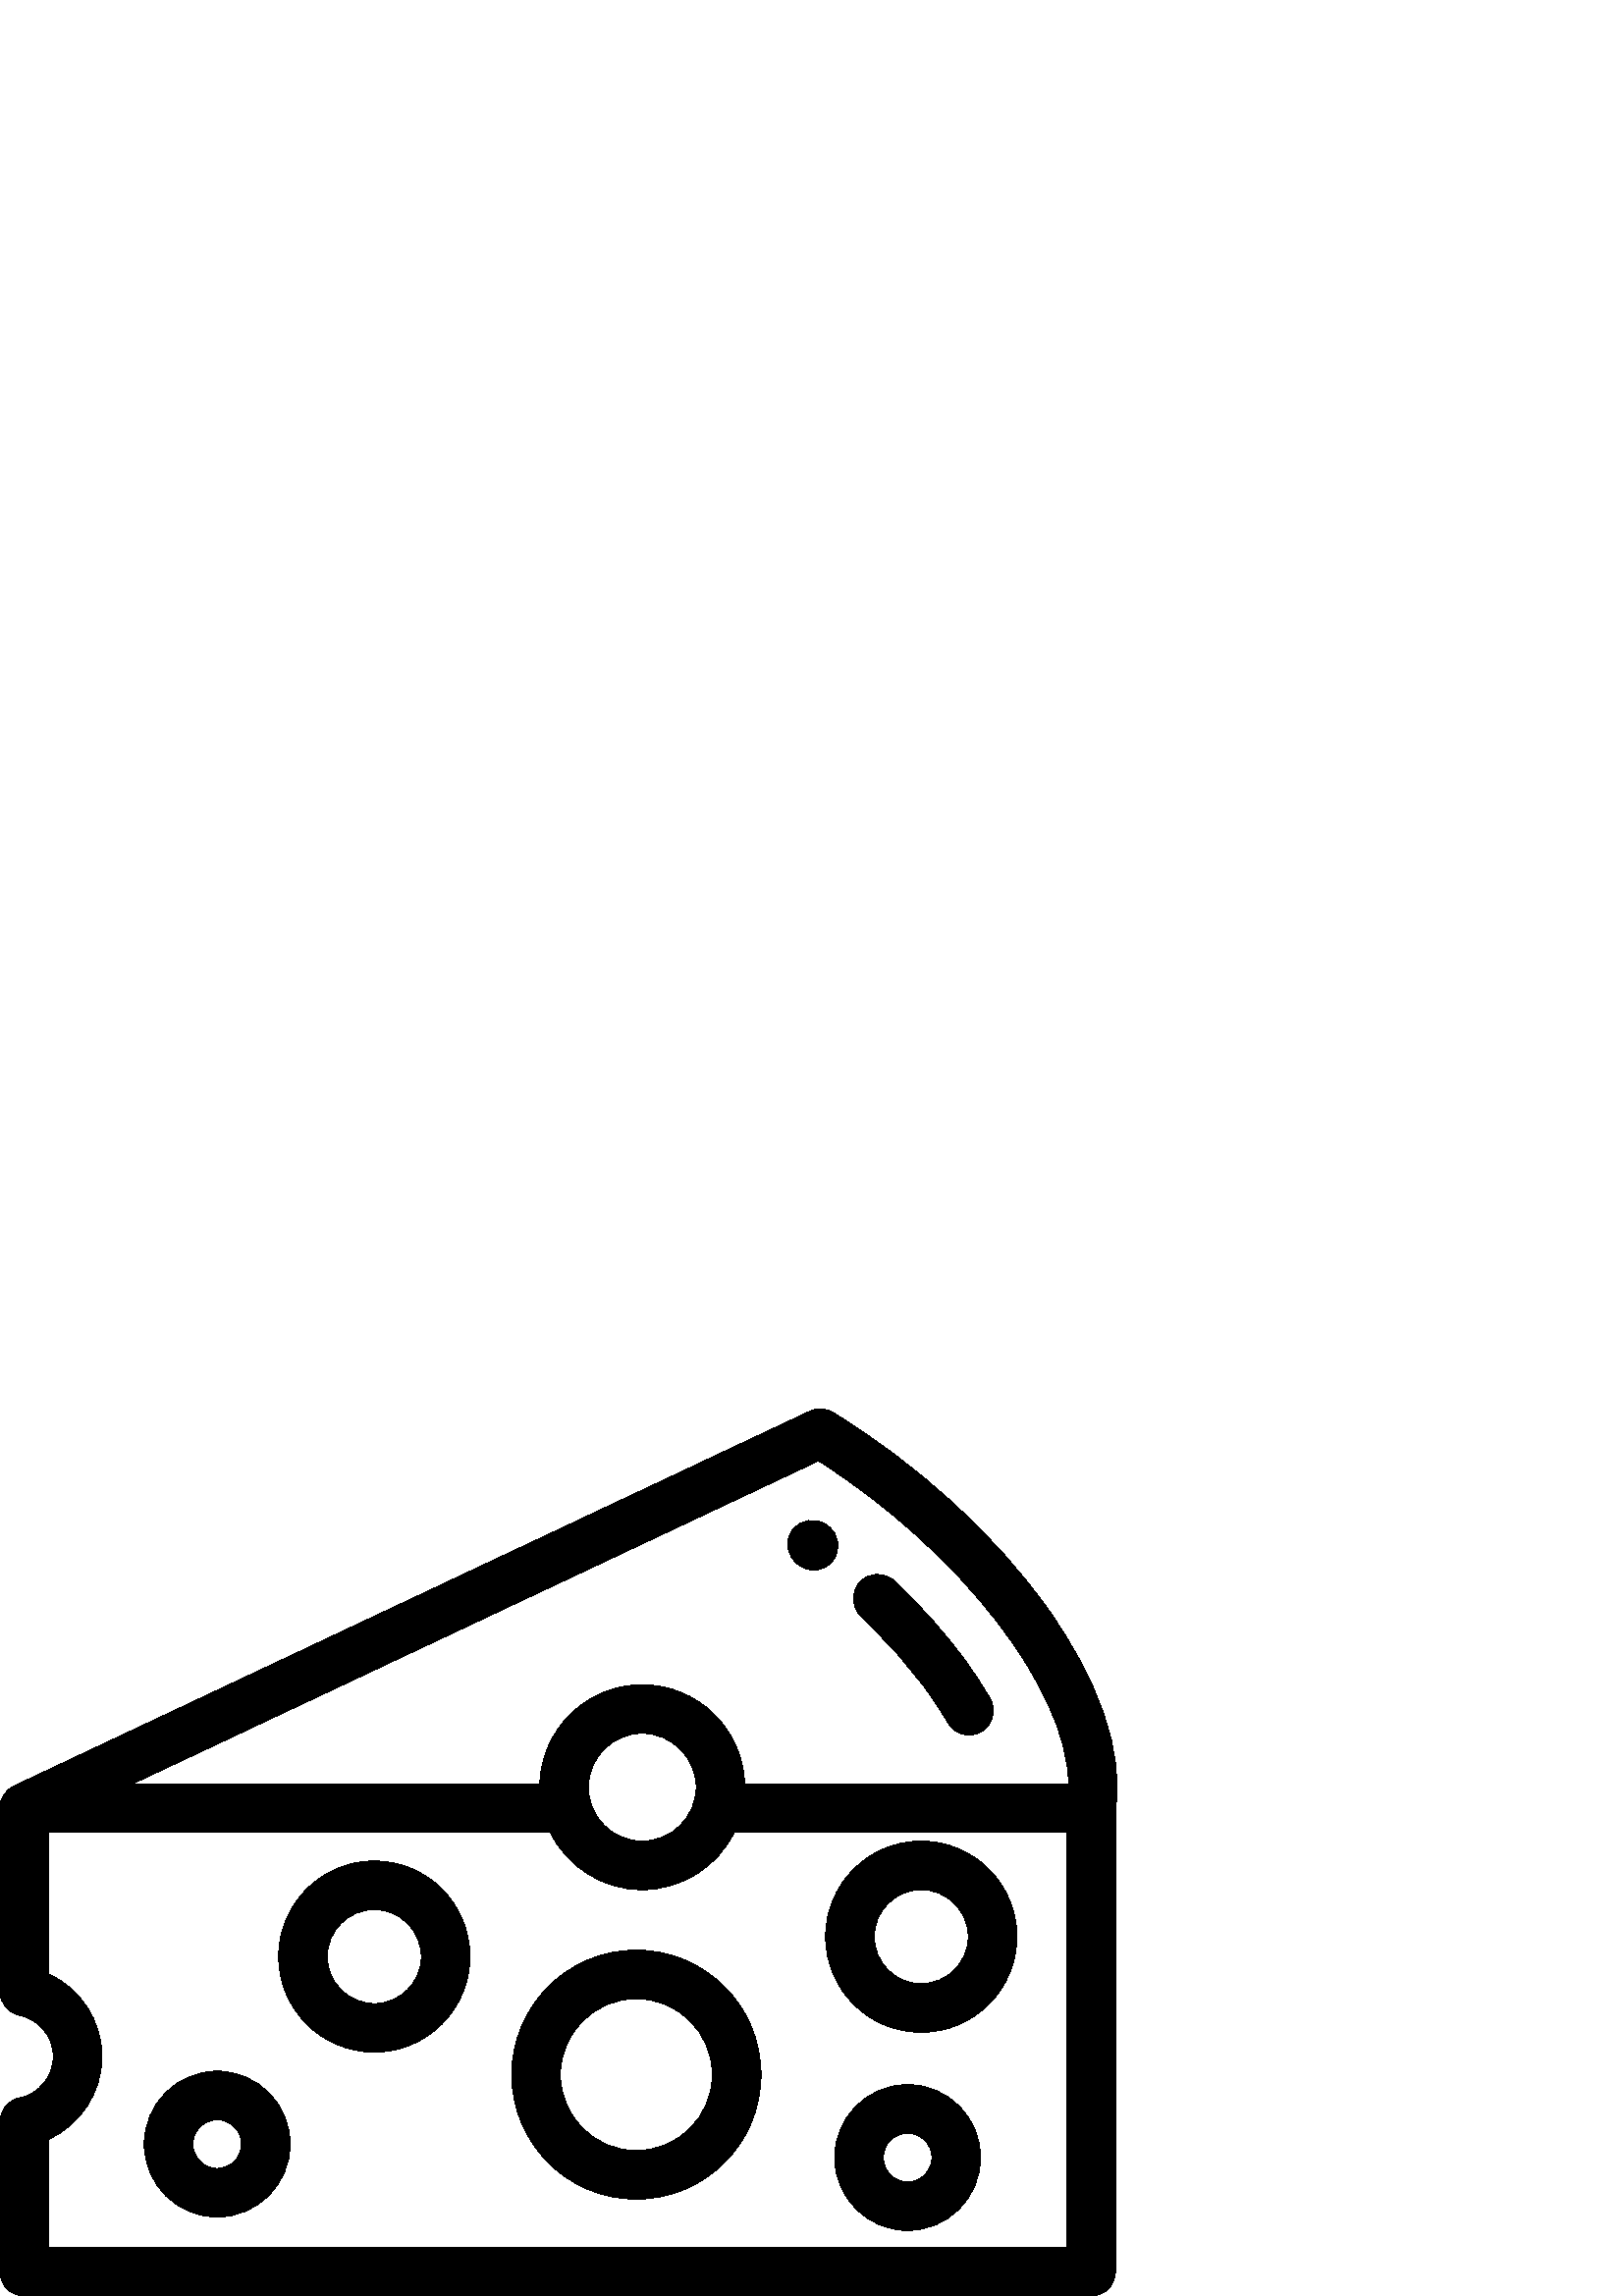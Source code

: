 %!PS-Adobe-3.0 EPSF-3.0
%%Pages: 1
%%DocumentData: Clean7Bit
%%LanguageLevel: 2
%%BoundingBox: 0 -1 410 326
%%EndComments
%%BeginProlog
save
50 dict begin
/q { gsave } bind def
/Q { grestore } bind def
/cm { 6 array astore concat } bind def
/w { setlinewidth } bind def
/J { setlinecap } bind def
/j { setlinejoin } bind def
/M { setmiterlimit } bind def
/d { setdash } bind def
/m { moveto } bind def
/l { lineto } bind def
/c { curveto } bind def
/h { closepath } bind def
/re { exch dup neg 3 1 roll 5 3 roll moveto 0 rlineto
      0 exch rlineto 0 rlineto closepath } bind def
/S { stroke } bind def
/f { fill } bind def
/f* { eofill } bind def
/n { newpath } bind def
/W { clip } bind def
/W* { eoclip } bind def
/BT { } bind def
/ET { } bind def
/pdfmark where { pop globaldict /?pdfmark /exec load put }
    { globaldict begin /?pdfmark /pop load def /pdfmark
    /cleartomark load def end } ifelse
/BDC { mark 3 1 roll /BDC pdfmark } bind def
/EMC { mark /EMC pdfmark } bind def
/cairo_store_point { /cairo_point_y exch def /cairo_point_x exch def } def
/Tj { show currentpoint cairo_store_point } bind def
/TJ {
  {
    dup
    type /stringtype eq
    { show } { -0.001 mul 0 cairo_font_matrix dtransform rmoveto } ifelse
  } forall
  currentpoint cairo_store_point
} bind def
/cairo_selectfont { cairo_font_matrix aload pop pop pop 0 0 6 array astore
    cairo_font exch selectfont cairo_point_x cairo_point_y moveto } bind def
/Tf { pop /cairo_font exch def /cairo_font_matrix where
      { pop cairo_selectfont } if } bind def
/Td { matrix translate cairo_font_matrix matrix concatmatrix dup
      /cairo_font_matrix exch def dup 4 get exch 5 get cairo_store_point
      /cairo_font where { pop cairo_selectfont } if } bind def
/Tm { 2 copy 8 2 roll 6 array astore /cairo_font_matrix exch def
      cairo_store_point /cairo_font where { pop cairo_selectfont } if } bind def
/g { setgray } bind def
/rg { setrgbcolor } bind def
/d1 { setcachedevice } bind def
%%EndProlog
%%BeginSetup
%%EndSetup
%%Page: 1 1
%%BeginPageSetup
%%PageBoundingBox: 0 -1 410 326
%%EndPageSetup
q 0 -1 410 327 rectclip q
0 g
327.867 262.285 m 324.281 265.66 318.641 265.488 315.266 261.902 c 311.895
 258.316 312.066 252.676 315.652 249.301 c 325.105 240.402 333.352 231.09
 340.164 221.613 c 342.961 217.723 345.461 213.871 347.59 210.176 c 349.238
 207.312 352.238 205.711 355.32 205.711 c 356.828 205.711 358.359 206.094
 359.762 206.902 c 364.027 209.359 365.496 214.809 363.035 219.074 c 360.609
 223.289 357.785 227.641 354.641 232.019 c 347.164 242.422 338.156 252.605
 327.867 262.285 c h
327.867 262.285 m f
303.598 282.367 m 302.949 282.836 l 298.961 285.715 293.387 284.816 290.504
 280.824 c 287.625 276.836 288.523 271.262 292.516 268.383 c 293.125 267.937
 l 294.703 266.789 296.535 266.238 298.355 266.238 c 301.109 266.238 303.828
 267.512 305.574 269.914 c 308.469 273.898 307.582 279.473 303.598 282.367
 c h
303.598 282.367 m f
137.234 159.551 m 117.902 159.551 102.172 143.82 102.172 124.488 c 102.172
 105.156 117.902 89.43 137.234 89.43 c 156.566 89.43 172.297 105.156 172.297
 124.488 c 172.297 143.82 156.566 159.551 137.234 159.551 c h
137.234 107.254 m 127.73 107.254 120 114.984 120 124.488 c 120 133.992 
127.73 141.723 137.234 141.723 c 146.738 141.723 154.469 133.988 154.469
 124.488 c 154.469 114.984 146.738 107.254 137.234 107.254 c h
137.234 107.254 m f
337.777 166.828 m 318.445 166.828 302.719 151.102 302.719 131.769 c 302.719
 112.437 318.445 96.707 337.777 96.707 c 357.109 96.707 372.84 112.437 372.84
 131.769 c 372.84 151.102 357.109 166.828 337.777 166.828 c h
337.777 114.535 m 328.273 114.535 320.543 122.266 320.543 131.766 c 320.543
 141.269 328.273 149 337.777 149 c 347.281 149 355.012 141.269 355.012 131.766
 c 355.012 122.266 347.281 114.535 337.777 114.535 c h
337.777 114.535 m f
383.594 252.828 m 364.32 279.644 336.547 304.934 305.391 324.031 c 302.828
 325.602 299.652 325.777 296.93 324.496 c 5.113 187.035 l 1.945 185.543 
0.008 182.367 0.008 178.977 c 0 178.969 l 0 111.676 l 0 107.43 2.996 103.773
 7.16 102.937 c 14.332 101.496 19.543 95.129 19.543 87.793 c 19.543 80.457
 14.332 74.09 7.16 72.648 c 2.996 71.809 0 68.156 0 63.906 c 0 8.914 l 0
 3.992 3.992 -0 8.914 -0 c 400.047 -0 l 404.969 -0 408.961 3.992 408.961
 8.914 c 408.961 178.301 l 412.176 199.129 403.199 225.547 383.594 252.828
 c h
17.828 17.828 m 17.828 57.477 l 29.484 62.777 37.371 74.559 37.371 87.793
 c 37.371 101.027 29.484 112.809 17.828 118.105 c 17.828 170.059 l 201.738
 170.059 l 207.863 157.598 220.688 149 235.484 149 c 250.277 149 263.102
 157.598 269.227 170.059 c 391.133 170.059 l 391.133 17.828 l h
215.723 186.59 m 215.723 197.484 224.59 206.348 235.484 206.348 c 246.379
 206.348 255.242 197.484 255.242 186.59 c 255.242 175.691 246.379 166.828
 235.484 166.828 c 224.59 166.828 215.723 175.691 215.723 186.59 c h
273.035 187.887 m 272.348 208.012 255.773 224.176 235.484 224.176 c 215.191
 224.176 198.617 208.012 197.93 187.887 c 48.754 187.887 l 300.129 306.297
 l 352.59 272.82 391.391 222.242 391.816 187.887 c h
273.035 187.887 m f
233.332 126.859 m 208.141 126.859 187.652 106.367 187.652 81.18 c 187.652
 55.992 208.141 35.496 233.332 35.496 c 258.52 35.496 279.012 55.992 279.012
 81.18 c 279.012 106.367 258.52 126.859 233.332 126.859 c h
233.332 53.324 m 217.973 53.324 205.477 65.82 205.477 81.18 c 205.477 96.539
 217.973 109.035 233.332 109.035 c 248.691 109.035 261.188 96.539 261.188
 81.18 c 261.188 65.82 248.691 53.324 233.332 53.324 c h
233.332 53.324 m f
79.641 82.445 m 64.895 82.445 52.898 70.449 52.898 55.703 c 52.898 40.957
 64.895 28.961 79.641 28.961 c 94.387 28.961 106.379 40.957 106.379 55.703
 c 106.379 70.449 94.387 82.445 79.641 82.445 c h
79.641 46.789 m 74.723 46.789 70.727 50.789 70.727 55.703 c 70.727 60.617
 74.723 64.617 79.641 64.617 c 84.555 64.617 88.555 60.617 88.555 55.703
 c 88.555 50.789 84.555 46.789 79.641 46.789 c h
79.641 46.789 m f
332.789 77.519 m 318.043 77.519 306.047 65.523 306.047 50.777 c 306.047
 36.031 318.043 24.035 332.789 24.035 c 347.535 24.035 359.531 36.031 359.531
 50.777 c 359.531 65.523 347.535 77.519 332.789 77.519 c h
332.789 41.863 m 327.871 41.863 323.875 45.859 323.875 50.777 c 323.875
 55.691 327.871 59.691 332.789 59.691 c 337.703 59.691 341.703 55.691 341.703
 50.777 c 341.703 45.863 337.703 41.863 332.789 41.863 c h
332.789 41.863 m f
Q Q
showpage
%%Trailer
end restore
%%EOF

